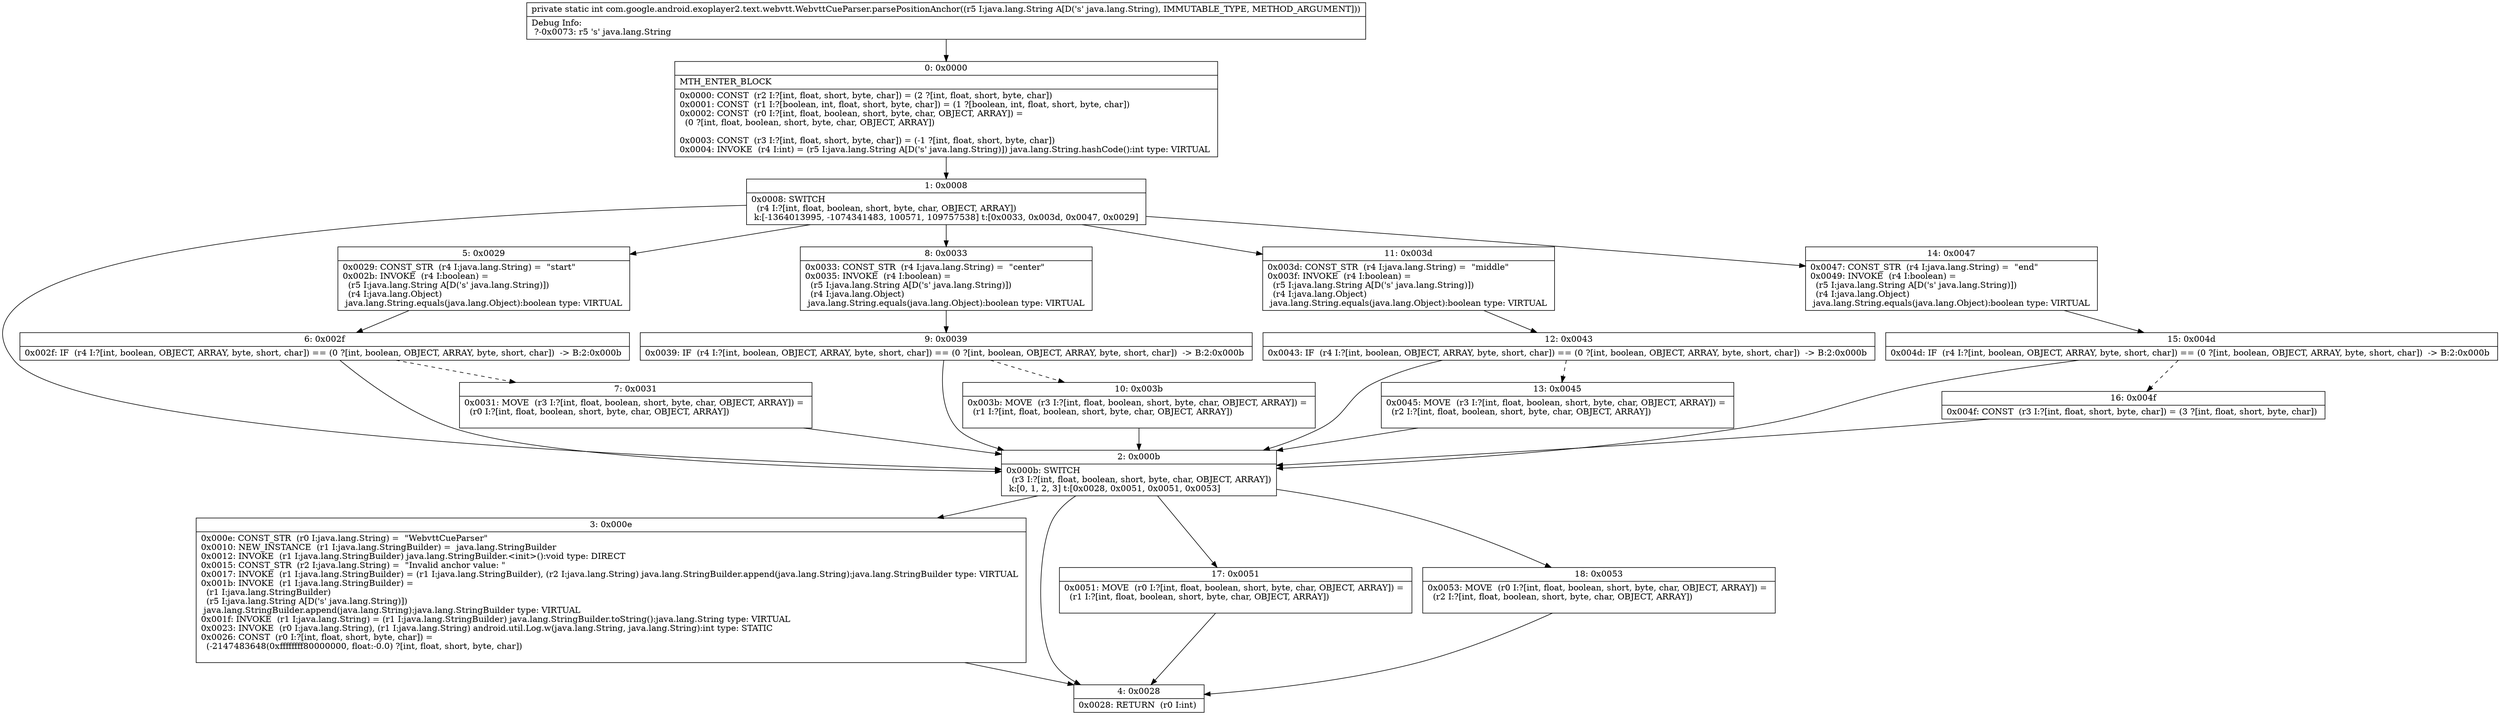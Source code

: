 digraph "CFG forcom.google.android.exoplayer2.text.webvtt.WebvttCueParser.parsePositionAnchor(Ljava\/lang\/String;)I" {
Node_0 [shape=record,label="{0\:\ 0x0000|MTH_ENTER_BLOCK\l|0x0000: CONST  (r2 I:?[int, float, short, byte, char]) = (2 ?[int, float, short, byte, char]) \l0x0001: CONST  (r1 I:?[boolean, int, float, short, byte, char]) = (1 ?[boolean, int, float, short, byte, char]) \l0x0002: CONST  (r0 I:?[int, float, boolean, short, byte, char, OBJECT, ARRAY]) = \l  (0 ?[int, float, boolean, short, byte, char, OBJECT, ARRAY])\l \l0x0003: CONST  (r3 I:?[int, float, short, byte, char]) = (\-1 ?[int, float, short, byte, char]) \l0x0004: INVOKE  (r4 I:int) = (r5 I:java.lang.String A[D('s' java.lang.String)]) java.lang.String.hashCode():int type: VIRTUAL \l}"];
Node_1 [shape=record,label="{1\:\ 0x0008|0x0008: SWITCH  \l  (r4 I:?[int, float, boolean, short, byte, char, OBJECT, ARRAY])\l k:[\-1364013995, \-1074341483, 100571, 109757538] t:[0x0033, 0x003d, 0x0047, 0x0029] \l}"];
Node_2 [shape=record,label="{2\:\ 0x000b|0x000b: SWITCH  \l  (r3 I:?[int, float, boolean, short, byte, char, OBJECT, ARRAY])\l k:[0, 1, 2, 3] t:[0x0028, 0x0051, 0x0051, 0x0053] \l}"];
Node_3 [shape=record,label="{3\:\ 0x000e|0x000e: CONST_STR  (r0 I:java.lang.String) =  \"WebvttCueParser\" \l0x0010: NEW_INSTANCE  (r1 I:java.lang.StringBuilder) =  java.lang.StringBuilder \l0x0012: INVOKE  (r1 I:java.lang.StringBuilder) java.lang.StringBuilder.\<init\>():void type: DIRECT \l0x0015: CONST_STR  (r2 I:java.lang.String) =  \"Invalid anchor value: \" \l0x0017: INVOKE  (r1 I:java.lang.StringBuilder) = (r1 I:java.lang.StringBuilder), (r2 I:java.lang.String) java.lang.StringBuilder.append(java.lang.String):java.lang.StringBuilder type: VIRTUAL \l0x001b: INVOKE  (r1 I:java.lang.StringBuilder) = \l  (r1 I:java.lang.StringBuilder)\l  (r5 I:java.lang.String A[D('s' java.lang.String)])\l java.lang.StringBuilder.append(java.lang.String):java.lang.StringBuilder type: VIRTUAL \l0x001f: INVOKE  (r1 I:java.lang.String) = (r1 I:java.lang.StringBuilder) java.lang.StringBuilder.toString():java.lang.String type: VIRTUAL \l0x0023: INVOKE  (r0 I:java.lang.String), (r1 I:java.lang.String) android.util.Log.w(java.lang.String, java.lang.String):int type: STATIC \l0x0026: CONST  (r0 I:?[int, float, short, byte, char]) = \l  (\-2147483648(0xffffffff80000000, float:\-0.0) ?[int, float, short, byte, char])\l \l}"];
Node_4 [shape=record,label="{4\:\ 0x0028|0x0028: RETURN  (r0 I:int) \l}"];
Node_5 [shape=record,label="{5\:\ 0x0029|0x0029: CONST_STR  (r4 I:java.lang.String) =  \"start\" \l0x002b: INVOKE  (r4 I:boolean) = \l  (r5 I:java.lang.String A[D('s' java.lang.String)])\l  (r4 I:java.lang.Object)\l java.lang.String.equals(java.lang.Object):boolean type: VIRTUAL \l}"];
Node_6 [shape=record,label="{6\:\ 0x002f|0x002f: IF  (r4 I:?[int, boolean, OBJECT, ARRAY, byte, short, char]) == (0 ?[int, boolean, OBJECT, ARRAY, byte, short, char])  \-\> B:2:0x000b \l}"];
Node_7 [shape=record,label="{7\:\ 0x0031|0x0031: MOVE  (r3 I:?[int, float, boolean, short, byte, char, OBJECT, ARRAY]) = \l  (r0 I:?[int, float, boolean, short, byte, char, OBJECT, ARRAY])\l \l}"];
Node_8 [shape=record,label="{8\:\ 0x0033|0x0033: CONST_STR  (r4 I:java.lang.String) =  \"center\" \l0x0035: INVOKE  (r4 I:boolean) = \l  (r5 I:java.lang.String A[D('s' java.lang.String)])\l  (r4 I:java.lang.Object)\l java.lang.String.equals(java.lang.Object):boolean type: VIRTUAL \l}"];
Node_9 [shape=record,label="{9\:\ 0x0039|0x0039: IF  (r4 I:?[int, boolean, OBJECT, ARRAY, byte, short, char]) == (0 ?[int, boolean, OBJECT, ARRAY, byte, short, char])  \-\> B:2:0x000b \l}"];
Node_10 [shape=record,label="{10\:\ 0x003b|0x003b: MOVE  (r3 I:?[int, float, boolean, short, byte, char, OBJECT, ARRAY]) = \l  (r1 I:?[int, float, boolean, short, byte, char, OBJECT, ARRAY])\l \l}"];
Node_11 [shape=record,label="{11\:\ 0x003d|0x003d: CONST_STR  (r4 I:java.lang.String) =  \"middle\" \l0x003f: INVOKE  (r4 I:boolean) = \l  (r5 I:java.lang.String A[D('s' java.lang.String)])\l  (r4 I:java.lang.Object)\l java.lang.String.equals(java.lang.Object):boolean type: VIRTUAL \l}"];
Node_12 [shape=record,label="{12\:\ 0x0043|0x0043: IF  (r4 I:?[int, boolean, OBJECT, ARRAY, byte, short, char]) == (0 ?[int, boolean, OBJECT, ARRAY, byte, short, char])  \-\> B:2:0x000b \l}"];
Node_13 [shape=record,label="{13\:\ 0x0045|0x0045: MOVE  (r3 I:?[int, float, boolean, short, byte, char, OBJECT, ARRAY]) = \l  (r2 I:?[int, float, boolean, short, byte, char, OBJECT, ARRAY])\l \l}"];
Node_14 [shape=record,label="{14\:\ 0x0047|0x0047: CONST_STR  (r4 I:java.lang.String) =  \"end\" \l0x0049: INVOKE  (r4 I:boolean) = \l  (r5 I:java.lang.String A[D('s' java.lang.String)])\l  (r4 I:java.lang.Object)\l java.lang.String.equals(java.lang.Object):boolean type: VIRTUAL \l}"];
Node_15 [shape=record,label="{15\:\ 0x004d|0x004d: IF  (r4 I:?[int, boolean, OBJECT, ARRAY, byte, short, char]) == (0 ?[int, boolean, OBJECT, ARRAY, byte, short, char])  \-\> B:2:0x000b \l}"];
Node_16 [shape=record,label="{16\:\ 0x004f|0x004f: CONST  (r3 I:?[int, float, short, byte, char]) = (3 ?[int, float, short, byte, char]) \l}"];
Node_17 [shape=record,label="{17\:\ 0x0051|0x0051: MOVE  (r0 I:?[int, float, boolean, short, byte, char, OBJECT, ARRAY]) = \l  (r1 I:?[int, float, boolean, short, byte, char, OBJECT, ARRAY])\l \l}"];
Node_18 [shape=record,label="{18\:\ 0x0053|0x0053: MOVE  (r0 I:?[int, float, boolean, short, byte, char, OBJECT, ARRAY]) = \l  (r2 I:?[int, float, boolean, short, byte, char, OBJECT, ARRAY])\l \l}"];
MethodNode[shape=record,label="{private static int com.google.android.exoplayer2.text.webvtt.WebvttCueParser.parsePositionAnchor((r5 I:java.lang.String A[D('s' java.lang.String), IMMUTABLE_TYPE, METHOD_ARGUMENT]))  | Debug Info:\l  ?\-0x0073: r5 's' java.lang.String\l}"];
MethodNode -> Node_0;
Node_0 -> Node_1;
Node_1 -> Node_2;
Node_1 -> Node_5;
Node_1 -> Node_8;
Node_1 -> Node_11;
Node_1 -> Node_14;
Node_2 -> Node_3;
Node_2 -> Node_4;
Node_2 -> Node_17;
Node_2 -> Node_18;
Node_3 -> Node_4;
Node_5 -> Node_6;
Node_6 -> Node_2;
Node_6 -> Node_7[style=dashed];
Node_7 -> Node_2;
Node_8 -> Node_9;
Node_9 -> Node_2;
Node_9 -> Node_10[style=dashed];
Node_10 -> Node_2;
Node_11 -> Node_12;
Node_12 -> Node_2;
Node_12 -> Node_13[style=dashed];
Node_13 -> Node_2;
Node_14 -> Node_15;
Node_15 -> Node_2;
Node_15 -> Node_16[style=dashed];
Node_16 -> Node_2;
Node_17 -> Node_4;
Node_18 -> Node_4;
}

